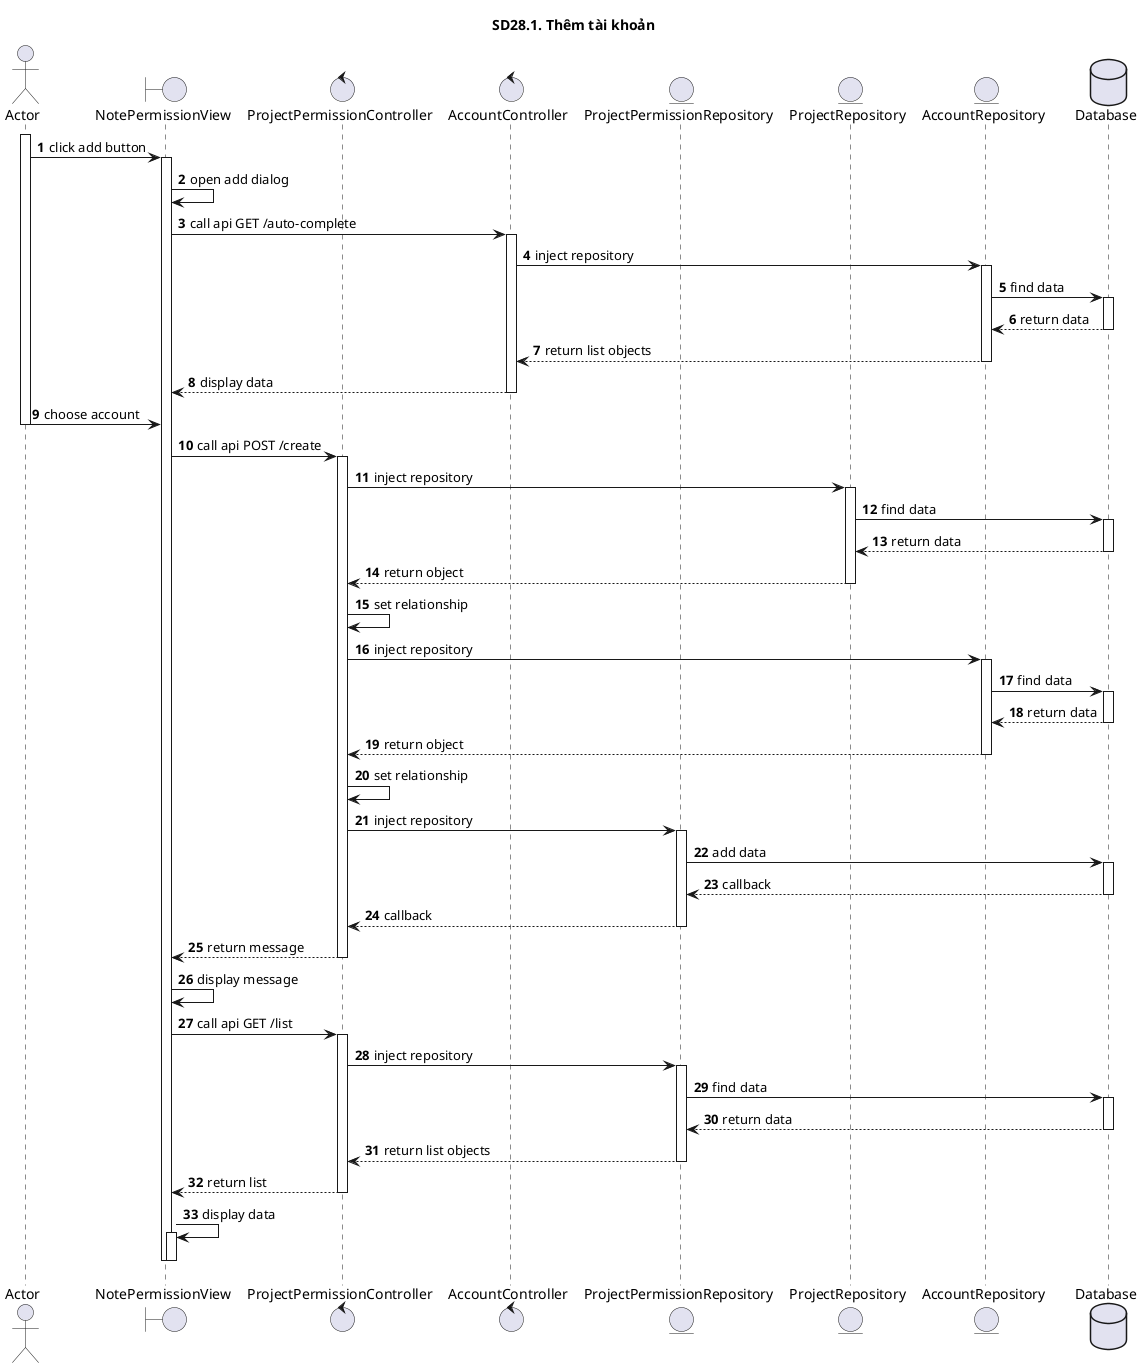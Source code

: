 @startuml SQ
autonumber
title SD28.1. Thêm tài khoản
actor "Actor" as actor
boundary "NotePermissionView" as view
control "ProjectPermissionController" as controller
control "AccountController" as account
entity "ProjectPermissionRepository" as model
entity "ProjectRepository" as pj
entity "AccountRepository" as acc
database "Database" as database
activate actor
actor -> view: click add button
activate view
view -> view: open add dialog
view -> account : call api GET /auto-complete
activate account
account -> acc : inject repository
activate acc
acc -> database : find data
activate database
database --> acc: return data
deactivate database
acc --> account: return list objects
deactivate acc
account --> view: display data
deactivate account
actor -> view: choose account
deactivate actor
view -> controller: call api POST /create
activate controller
controller -> pj : inject repository
activate pj
pj -> database : find data
activate database
database --> pj: return data
deactivate database
pj --> controller : return object
deactivate pj
controller -> controller: set relationship
controller -> acc : inject repository
activate acc
acc -> database : find data
activate database
database --> acc: return data
deactivate database
acc --> controller : return object
deactivate acc
controller -> controller: set relationship
controller -> model: inject repository
activate model
model -> database: add data
activate database
database --> model: callback
deactivate database
model --> controller: callback
deactivate model
controller --> view: return message
deactivate controller
view -> view: display message
view -> controller: call api GET /list
activate controller
controller -> model: inject repository
activate model
model -> database: find data
activate database
database --> model: return data
deactivate database
model --> controller: return list objects
deactivate model
controller --> view: return list
deactivate controller
view -> view: display data
activate view
deactivate view
deactivate view
@enduml